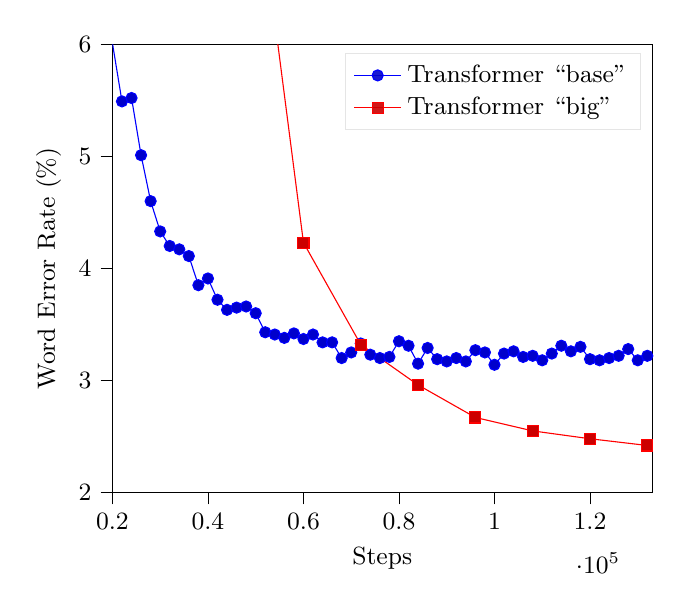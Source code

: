 \begin{tikzpicture}
\small

\begin{axis}[
legend cell align={left},
legend style={fill opacity=0.9, draw opacity=1, text opacity=1, draw=white!90.0!black},
tick align=outside,
tick pos=left,
x grid style={white!69.02!black},
xlabel={Steps},
xmin=20000, xmax=133000,
xtick style={color=black},
y grid style={white!69.02!black},
ylabel={Word Error Rate (\%)},
ymin=2, ymax=6,
ytick style={color=black}
]
\addplot 
table {
0 100.64
2000 66.28
4000 18.36
6000 9.97
8000 8.86
10000 8.79
12000 6.91
14000 7.08
16000 7.11
18000 8.10
20000 6.01
22000 5.49
24000 5.52
26000 5.01
28000 4.60
30000 4.33
32000 4.20
34000 4.17
36000 4.11
38000 3.85
40000 3.91
42000 3.72
44000 3.63
46000 3.65
48000 3.66
50000 3.60
52000 3.43
54000 3.41
56000 3.38
58000 3.42
60000 3.37
62000 3.41
64000 3.34
66000 3.34
68000 3.20
70000 3.25
72000 3.33
74000 3.23
76000 3.20
78000 3.21
80000 3.35
82000 3.31
84000 3.15
86000 3.29
88000 3.19
90000 3.17
92000 3.20
94000 3.17
96000 3.27
98000 3.25
100000 3.14
102000 3.24
104000 3.26
106000 3.21
108000 3.22
110000 3.18
112000 3.24
114000 3.31
116000 3.26
118000 3.30
120000 3.19
122000 3.18
124000 3.20
126000 3.22
128000 3.28
130000 3.18
132000 3.22
};
\addlegendentry{Transformer ``base''}
\addplot 
table {
	0 106.07
	12000 85.37
	24000 56.09
	36000 22.31
	48000 8.19
	60000 4.23
	72000 3.32
	84000 2.96
	96000 2.67
	108000 2.55
	120000 2.48
	132000 2.42
};
\addlegendentry{Transformer ``big''}
\end{axis}

\end{tikzpicture}
